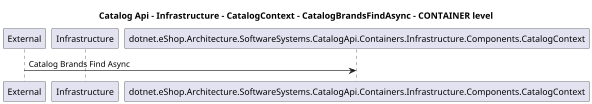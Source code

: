 @startuml
skinparam dpi 60

title Catalog Api - Infrastructure - CatalogContext - CatalogBrandsFindAsync - CONTAINER level

participant "External" as C4InterFlow.Utils.ExternalSystem
participant "Infrastructure" as dotnet.eShop.Architecture.SoftwareSystems.CatalogApi.Containers.Infrastructure

C4InterFlow.Utils.ExternalSystem -> dotnet.eShop.Architecture.SoftwareSystems.CatalogApi.Containers.Infrastructure.Components.CatalogContext : Catalog Brands Find Async


@enduml
